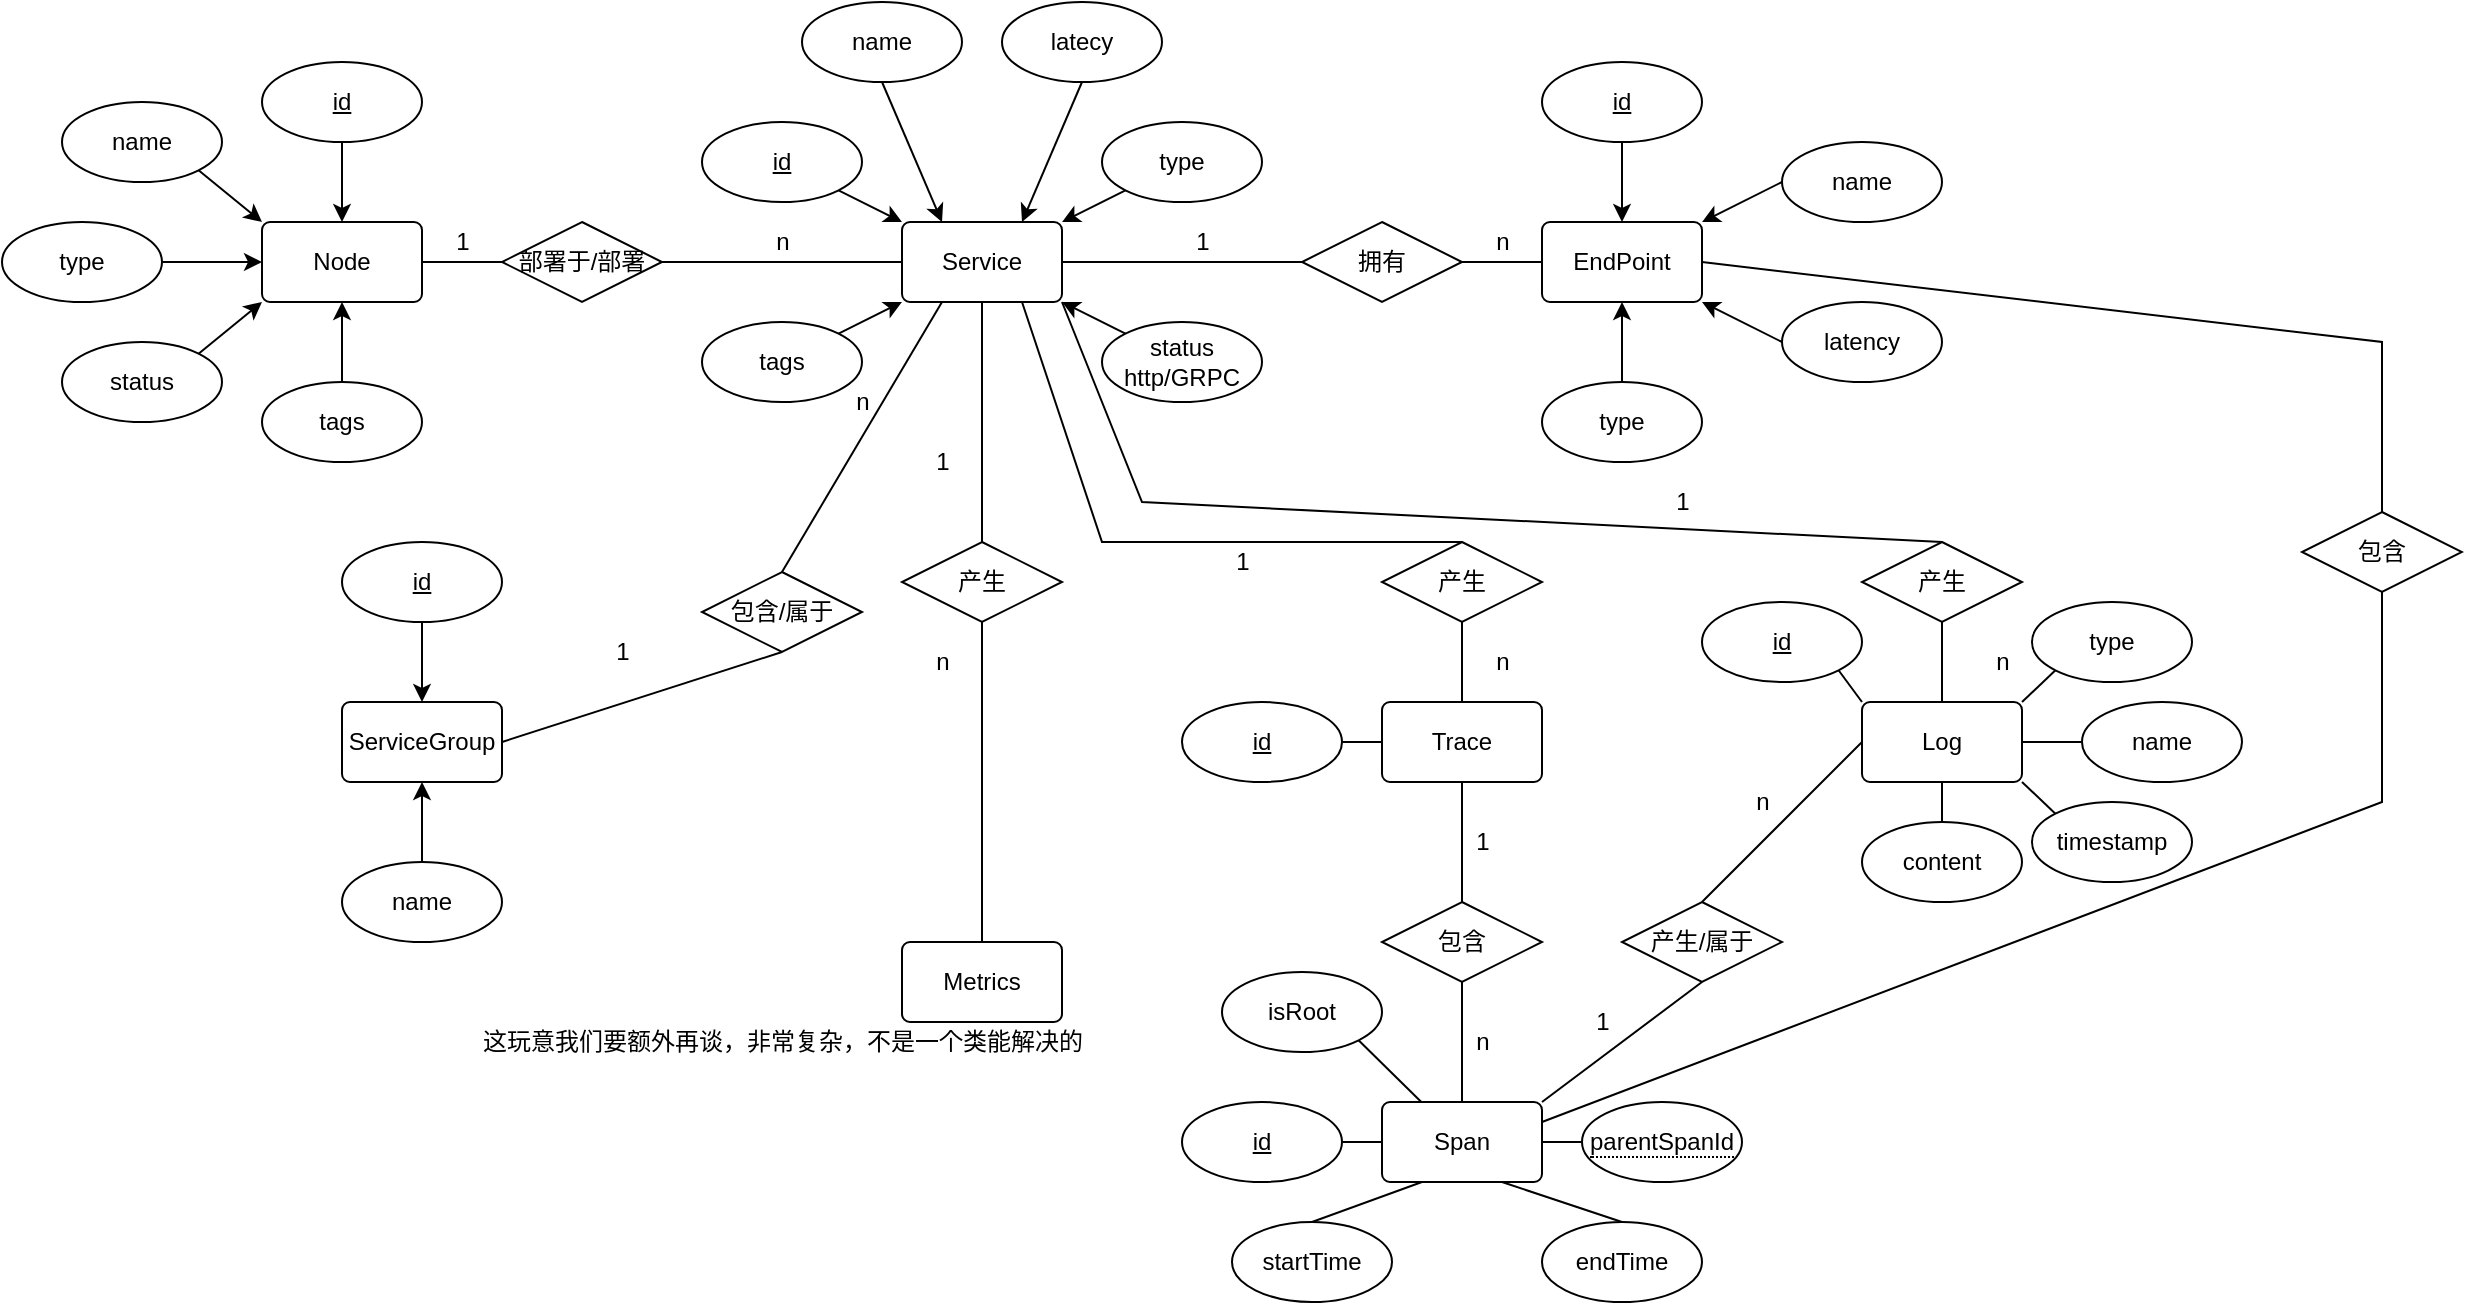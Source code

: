 <mxfile version="20.5.3" type="embed"><diagram id="23iRSUPoRavnBvh4doch" name="Page-1"><mxGraphModel dx="858" dy="489" grid="1" gridSize="10" guides="1" tooltips="1" connect="1" arrows="1" fold="1" page="1" pageScale="1" pageWidth="827" pageHeight="1169" math="0" shadow="0"><root><mxCell id="0"/><mxCell id="1" parent="0"/><mxCell id="6" value="Node" style="rounded=1;arcSize=10;whiteSpace=wrap;html=1;align=center;" parent="1" vertex="1"><mxGeometry x="160" y="120" width="80" height="40" as="geometry"/></mxCell><mxCell id="7" value="name" style="ellipse;whiteSpace=wrap;html=1;align=center;" parent="1" vertex="1"><mxGeometry x="60" y="60" width="80" height="40" as="geometry"/></mxCell><mxCell id="8" value="id" style="ellipse;whiteSpace=wrap;html=1;align=center;fontStyle=4;" parent="1" vertex="1"><mxGeometry x="160" y="40" width="80" height="40" as="geometry"/></mxCell><mxCell id="9" value="type" style="ellipse;whiteSpace=wrap;html=1;align=center;" parent="1" vertex="1"><mxGeometry x="30" y="120" width="80" height="40" as="geometry"/></mxCell><mxCell id="14" value="" style="edgeStyle=orthogonalEdgeStyle;rounded=0;orthogonalLoop=1;jettySize=auto;html=1;" parent="1" source="10" target="6" edge="1"><mxGeometry relative="1" as="geometry"/></mxCell><mxCell id="10" value="tags" style="ellipse;whiteSpace=wrap;html=1;align=center;" parent="1" vertex="1"><mxGeometry x="160" y="200" width="80" height="40" as="geometry"/></mxCell><mxCell id="11" value="" style="endArrow=classic;html=1;rounded=0;exitX=0.5;exitY=1;exitDx=0;exitDy=0;entryX=0.5;entryY=0;entryDx=0;entryDy=0;" parent="1" source="8" target="6" edge="1"><mxGeometry width="50" height="50" relative="1" as="geometry"><mxPoint x="420" y="240" as="sourcePoint"/><mxPoint x="470" y="190" as="targetPoint"/></mxGeometry></mxCell><mxCell id="12" value="" style="endArrow=classic;html=1;rounded=0;exitX=1;exitY=1;exitDx=0;exitDy=0;entryX=0;entryY=0;entryDx=0;entryDy=0;" parent="1" source="7" target="6" edge="1"><mxGeometry width="50" height="50" relative="1" as="geometry"><mxPoint x="140" y="150" as="sourcePoint"/><mxPoint x="190" y="100" as="targetPoint"/></mxGeometry></mxCell><mxCell id="13" value="" style="endArrow=classic;html=1;rounded=0;exitX=1;exitY=0.5;exitDx=0;exitDy=0;entryX=0;entryY=0.5;entryDx=0;entryDy=0;" parent="1" source="9" target="6" edge="1"><mxGeometry width="50" height="50" relative="1" as="geometry"><mxPoint x="320" y="220" as="sourcePoint"/><mxPoint x="370" y="170" as="targetPoint"/></mxGeometry></mxCell><mxCell id="15" value="Service" style="rounded=1;arcSize=10;whiteSpace=wrap;html=1;align=center;" parent="1" vertex="1"><mxGeometry x="480" y="120" width="80" height="40" as="geometry"/></mxCell><mxCell id="16" value="部署于/部署" style="shape=rhombus;perimeter=rhombusPerimeter;whiteSpace=wrap;html=1;align=center;" parent="1" vertex="1"><mxGeometry x="280" y="120" width="80" height="40" as="geometry"/></mxCell><mxCell id="21" value="" style="endArrow=none;html=1;rounded=0;exitX=1;exitY=0.5;exitDx=0;exitDy=0;entryX=0;entryY=0.5;entryDx=0;entryDy=0;" parent="1" source="6" target="16" edge="1"><mxGeometry width="50" height="50" relative="1" as="geometry"><mxPoint x="290" y="300" as="sourcePoint"/><mxPoint x="340" y="250" as="targetPoint"/></mxGeometry></mxCell><mxCell id="22" value="" style="endArrow=none;html=1;rounded=0;exitX=1;exitY=0.5;exitDx=0;exitDy=0;entryX=0;entryY=0.5;entryDx=0;entryDy=0;" parent="1" source="16" target="15" edge="1"><mxGeometry width="50" height="50" relative="1" as="geometry"><mxPoint x="570" y="110" as="sourcePoint"/><mxPoint x="620" y="60" as="targetPoint"/></mxGeometry></mxCell><mxCell id="23" value="id" style="ellipse;whiteSpace=wrap;html=1;align=center;fontStyle=4;" parent="1" vertex="1"><mxGeometry x="380" y="70" width="80" height="40" as="geometry"/></mxCell><mxCell id="26" value="name" style="ellipse;whiteSpace=wrap;html=1;align=center;" parent="1" vertex="1"><mxGeometry x="430" y="10" width="80" height="40" as="geometry"/></mxCell><mxCell id="28" value="status&lt;br&gt;http/GRPC" style="ellipse;whiteSpace=wrap;html=1;align=center;" parent="1" vertex="1"><mxGeometry x="580" y="170" width="80" height="40" as="geometry"/></mxCell><mxCell id="29" value="tags" style="ellipse;whiteSpace=wrap;html=1;align=center;" parent="1" vertex="1"><mxGeometry x="380" y="170" width="80" height="40" as="geometry"/></mxCell><mxCell id="31" value="status" style="ellipse;whiteSpace=wrap;html=1;align=center;" parent="1" vertex="1"><mxGeometry x="60" y="180" width="80" height="40" as="geometry"/></mxCell><mxCell id="32" value="" style="endArrow=classic;html=1;rounded=0;exitX=1;exitY=0;exitDx=0;exitDy=0;entryX=0;entryY=1;entryDx=0;entryDy=0;" parent="1" source="31" target="6" edge="1"><mxGeometry width="50" height="50" relative="1" as="geometry"><mxPoint x="420" y="240" as="sourcePoint"/><mxPoint x="470" y="190" as="targetPoint"/></mxGeometry></mxCell><mxCell id="33" value="type" style="ellipse;whiteSpace=wrap;html=1;align=center;" parent="1" vertex="1"><mxGeometry x="580" y="70" width="80" height="40" as="geometry"/></mxCell><mxCell id="36" value="" style="endArrow=classic;html=1;rounded=0;exitX=1;exitY=1;exitDx=0;exitDy=0;entryX=0;entryY=0;entryDx=0;entryDy=0;" parent="1" source="23" target="15" edge="1"><mxGeometry width="50" height="50" relative="1" as="geometry"><mxPoint x="450" y="150" as="sourcePoint"/><mxPoint x="500" y="100" as="targetPoint"/></mxGeometry></mxCell><mxCell id="37" value="" style="endArrow=classic;html=1;rounded=0;exitX=1;exitY=0;exitDx=0;exitDy=0;entryX=0;entryY=1;entryDx=0;entryDy=0;" parent="1" source="29" target="15" edge="1"><mxGeometry width="50" height="50" relative="1" as="geometry"><mxPoint x="490" y="240" as="sourcePoint"/><mxPoint x="540" y="190" as="targetPoint"/></mxGeometry></mxCell><mxCell id="39" value="" style="endArrow=classic;html=1;rounded=0;exitX=0;exitY=1;exitDx=0;exitDy=0;entryX=1;entryY=0;entryDx=0;entryDy=0;" parent="1" source="33" target="15" edge="1"><mxGeometry width="50" height="50" relative="1" as="geometry"><mxPoint x="670" y="100" as="sourcePoint"/><mxPoint x="720" y="50" as="targetPoint"/></mxGeometry></mxCell><mxCell id="40" value="" style="endArrow=classic;html=1;rounded=0;exitX=0;exitY=0;exitDx=0;exitDy=0;entryX=1;entryY=1;entryDx=0;entryDy=0;" parent="1" source="28" target="15" edge="1"><mxGeometry width="50" height="50" relative="1" as="geometry"><mxPoint x="730" y="210" as="sourcePoint"/><mxPoint x="780" y="160" as="targetPoint"/></mxGeometry></mxCell><mxCell id="42" value="EndPoint" style="rounded=1;arcSize=10;whiteSpace=wrap;html=1;align=center;" parent="1" vertex="1"><mxGeometry x="800" y="120" width="80" height="40" as="geometry"/></mxCell><mxCell id="44" value="拥有" style="shape=rhombus;perimeter=rhombusPerimeter;whiteSpace=wrap;html=1;align=center;" parent="1" vertex="1"><mxGeometry x="680" y="120" width="80" height="40" as="geometry"/></mxCell><mxCell id="45" value="" style="endArrow=none;html=1;rounded=0;exitX=1;exitY=0.5;exitDx=0;exitDy=0;entryX=0;entryY=0.5;entryDx=0;entryDy=0;" parent="1" source="15" target="44" edge="1"><mxGeometry width="50" height="50" relative="1" as="geometry"><mxPoint x="610" y="160" as="sourcePoint"/><mxPoint x="660" y="110" as="targetPoint"/></mxGeometry></mxCell><mxCell id="46" value="" style="endArrow=none;html=1;rounded=0;exitX=1;exitY=0.5;exitDx=0;exitDy=0;entryX=0;entryY=0.5;entryDx=0;entryDy=0;" parent="1" source="44" target="42" edge="1"><mxGeometry width="50" height="50" relative="1" as="geometry"><mxPoint x="770" y="79" as="sourcePoint"/><mxPoint x="890" y="79" as="targetPoint"/></mxGeometry></mxCell><mxCell id="58" value="" style="edgeStyle=orthogonalEdgeStyle;rounded=0;orthogonalLoop=1;jettySize=auto;html=1;" parent="1" source="47" target="42" edge="1"><mxGeometry relative="1" as="geometry"/></mxCell><mxCell id="47" value="id" style="ellipse;whiteSpace=wrap;html=1;align=center;fontStyle=4;" parent="1" vertex="1"><mxGeometry x="800" y="40" width="80" height="40" as="geometry"/></mxCell><mxCell id="50" value="name" style="ellipse;whiteSpace=wrap;html=1;align=center;" parent="1" vertex="1"><mxGeometry x="920" y="80" width="80" height="40" as="geometry"/></mxCell><mxCell id="59" value="" style="edgeStyle=orthogonalEdgeStyle;rounded=0;orthogonalLoop=1;jettySize=auto;html=1;" parent="1" source="51" target="42" edge="1"><mxGeometry relative="1" as="geometry"/></mxCell><mxCell id="51" value="type" style="ellipse;whiteSpace=wrap;html=1;align=center;" parent="1" vertex="1"><mxGeometry x="800" y="200" width="80" height="40" as="geometry"/></mxCell><mxCell id="53" value="latency" style="ellipse;whiteSpace=wrap;html=1;align=center;" parent="1" vertex="1"><mxGeometry x="920" y="160" width="80" height="40" as="geometry"/></mxCell><mxCell id="54" value="1" style="text;html=1;align=center;verticalAlign=middle;resizable=0;points=[];autosize=1;strokeColor=none;fillColor=none;" parent="1" vertex="1"><mxGeometry x="245" y="115" width="30" height="30" as="geometry"/></mxCell><mxCell id="55" value="n" style="text;html=1;align=center;verticalAlign=middle;resizable=0;points=[];autosize=1;strokeColor=none;fillColor=none;" parent="1" vertex="1"><mxGeometry x="405" y="115" width="30" height="30" as="geometry"/></mxCell><mxCell id="56" value="1" style="text;html=1;align=center;verticalAlign=middle;resizable=0;points=[];autosize=1;strokeColor=none;fillColor=none;" parent="1" vertex="1"><mxGeometry x="615" y="115" width="30" height="30" as="geometry"/></mxCell><mxCell id="57" value="n" style="text;html=1;align=center;verticalAlign=middle;resizable=0;points=[];autosize=1;strokeColor=none;fillColor=none;" parent="1" vertex="1"><mxGeometry x="765" y="115" width="30" height="30" as="geometry"/></mxCell><mxCell id="60" value="" style="endArrow=classic;html=1;rounded=0;exitX=0;exitY=0.5;exitDx=0;exitDy=0;entryX=1;entryY=1;entryDx=0;entryDy=0;" parent="1" source="53" target="42" edge="1"><mxGeometry width="50" height="50" relative="1" as="geometry"><mxPoint x="920" y="320" as="sourcePoint"/><mxPoint x="970" y="270" as="targetPoint"/></mxGeometry></mxCell><mxCell id="61" value="" style="endArrow=classic;html=1;rounded=0;exitX=0;exitY=0.5;exitDx=0;exitDy=0;entryX=1;entryY=0;entryDx=0;entryDy=0;" parent="1" source="50" target="42" edge="1"><mxGeometry width="50" height="50" relative="1" as="geometry"><mxPoint x="920" y="90" as="sourcePoint"/><mxPoint x="970" y="40" as="targetPoint"/></mxGeometry></mxCell><mxCell id="62" value="latecy" style="ellipse;whiteSpace=wrap;html=1;align=center;" parent="1" vertex="1"><mxGeometry x="530" y="10" width="80" height="40" as="geometry"/></mxCell><mxCell id="63" value="" style="endArrow=classic;html=1;rounded=0;exitX=0.5;exitY=1;exitDx=0;exitDy=0;entryX=0.25;entryY=0;entryDx=0;entryDy=0;" parent="1" source="26" target="15" edge="1"><mxGeometry width="50" height="50" relative="1" as="geometry"><mxPoint x="470" y="100" as="sourcePoint"/><mxPoint x="520" y="50" as="targetPoint"/></mxGeometry></mxCell><mxCell id="64" value="" style="endArrow=classic;html=1;rounded=0;exitX=0.5;exitY=1;exitDx=0;exitDy=0;entryX=0.75;entryY=0;entryDx=0;entryDy=0;" parent="1" source="62" target="15" edge="1"><mxGeometry width="50" height="50" relative="1" as="geometry"><mxPoint x="660" y="60" as="sourcePoint"/><mxPoint x="710" y="10" as="targetPoint"/></mxGeometry></mxCell><mxCell id="66" value="ServiceGroup" style="rounded=1;arcSize=10;whiteSpace=wrap;html=1;align=center;" parent="1" vertex="1"><mxGeometry x="200" y="360" width="80" height="40" as="geometry"/></mxCell><mxCell id="67" value="包含/属于" style="shape=rhombus;perimeter=rhombusPerimeter;whiteSpace=wrap;html=1;align=center;" parent="1" vertex="1"><mxGeometry x="380" y="295" width="80" height="40" as="geometry"/></mxCell><mxCell id="68" value="" style="endArrow=none;html=1;rounded=0;entryX=0.5;entryY=1;entryDx=0;entryDy=0;exitX=1;exitY=0.5;exitDx=0;exitDy=0;" parent="1" source="66" target="67" edge="1"><mxGeometry width="50" height="50" relative="1" as="geometry"><mxPoint x="280" y="370" as="sourcePoint"/><mxPoint x="330" y="320" as="targetPoint"/></mxGeometry></mxCell><mxCell id="70" value="" style="endArrow=none;html=1;rounded=0;entryX=0.25;entryY=1;entryDx=0;entryDy=0;exitX=0.5;exitY=0;exitDx=0;exitDy=0;" parent="1" source="67" target="15" edge="1"><mxGeometry width="50" height="50" relative="1" as="geometry"><mxPoint x="330" y="350" as="sourcePoint"/><mxPoint x="410" y="310" as="targetPoint"/></mxGeometry></mxCell><mxCell id="71" value="1" style="text;html=1;align=center;verticalAlign=middle;resizable=0;points=[];autosize=1;strokeColor=none;fillColor=none;" parent="1" vertex="1"><mxGeometry x="325" y="320" width="30" height="30" as="geometry"/></mxCell><mxCell id="72" value="n" style="text;html=1;align=center;verticalAlign=middle;resizable=0;points=[];autosize=1;strokeColor=none;fillColor=none;" parent="1" vertex="1"><mxGeometry x="445" y="195" width="30" height="30" as="geometry"/></mxCell><mxCell id="76" value="" style="edgeStyle=orthogonalEdgeStyle;rounded=0;orthogonalLoop=1;jettySize=auto;html=1;" parent="1" source="73" target="66" edge="1"><mxGeometry relative="1" as="geometry"/></mxCell><mxCell id="73" value="id" style="ellipse;whiteSpace=wrap;html=1;align=center;fontStyle=4;" parent="1" vertex="1"><mxGeometry x="200" y="280" width="80" height="40" as="geometry"/></mxCell><mxCell id="75" value="" style="edgeStyle=orthogonalEdgeStyle;rounded=0;orthogonalLoop=1;jettySize=auto;html=1;" parent="1" source="74" target="66" edge="1"><mxGeometry relative="1" as="geometry"/></mxCell><mxCell id="74" value="name" style="ellipse;whiteSpace=wrap;html=1;align=center;" parent="1" vertex="1"><mxGeometry x="200" y="440" width="80" height="40" as="geometry"/></mxCell><mxCell id="77" value="Metrics" style="rounded=1;arcSize=10;whiteSpace=wrap;html=1;align=center;" parent="1" vertex="1"><mxGeometry x="480" y="480" width="80" height="40" as="geometry"/></mxCell><mxCell id="78" value="Trace" style="rounded=1;arcSize=10;whiteSpace=wrap;html=1;align=center;" parent="1" vertex="1"><mxGeometry x="720" y="360" width="80" height="40" as="geometry"/></mxCell><mxCell id="79" value="Log" style="rounded=1;arcSize=10;whiteSpace=wrap;html=1;align=center;" vertex="1" parent="1"><mxGeometry x="960" y="360" width="80" height="40" as="geometry"/></mxCell><mxCell id="80" value="产生" style="shape=rhombus;perimeter=rhombusPerimeter;whiteSpace=wrap;html=1;align=center;" vertex="1" parent="1"><mxGeometry x="480" y="280" width="80" height="40" as="geometry"/></mxCell><mxCell id="81" value="产生" style="shape=rhombus;perimeter=rhombusPerimeter;whiteSpace=wrap;html=1;align=center;" vertex="1" parent="1"><mxGeometry x="720" y="280" width="80" height="40" as="geometry"/></mxCell><mxCell id="84" value="产生" style="shape=rhombus;perimeter=rhombusPerimeter;whiteSpace=wrap;html=1;align=center;" vertex="1" parent="1"><mxGeometry x="960" y="280" width="80" height="40" as="geometry"/></mxCell><mxCell id="85" value="" style="endArrow=none;html=1;rounded=0;exitX=0.5;exitY=0;exitDx=0;exitDy=0;entryX=0.5;entryY=1;entryDx=0;entryDy=0;" edge="1" parent="1" source="80" target="15"><mxGeometry width="50" height="50" relative="1" as="geometry"><mxPoint x="530" y="250" as="sourcePoint"/><mxPoint x="580" y="200" as="targetPoint"/></mxGeometry></mxCell><mxCell id="86" value="" style="endArrow=none;html=1;rounded=0;exitX=0.5;exitY=0;exitDx=0;exitDy=0;entryX=0.75;entryY=1;entryDx=0;entryDy=0;" edge="1" parent="1" source="81" target="15"><mxGeometry width="50" height="50" relative="1" as="geometry"><mxPoint x="530" y="290" as="sourcePoint"/><mxPoint x="530" y="170" as="targetPoint"/><Array as="points"><mxPoint x="580" y="280"/></Array></mxGeometry></mxCell><mxCell id="87" value="" style="endArrow=none;html=1;rounded=0;exitX=0.5;exitY=0;exitDx=0;exitDy=0;entryX=1;entryY=1;entryDx=0;entryDy=0;" edge="1" parent="1" source="84" target="15"><mxGeometry width="50" height="50" relative="1" as="geometry"><mxPoint x="540" y="300" as="sourcePoint"/><mxPoint x="540" y="180" as="targetPoint"/><Array as="points"><mxPoint x="600" y="260"/></Array></mxGeometry></mxCell><mxCell id="88" value="" style="endArrow=none;html=1;rounded=0;exitX=0.5;exitY=1;exitDx=0;exitDy=0;entryX=0.5;entryY=0;entryDx=0;entryDy=0;" edge="1" parent="1" source="80" target="77"><mxGeometry width="50" height="50" relative="1" as="geometry"><mxPoint x="600" y="370" as="sourcePoint"/><mxPoint x="650" y="320" as="targetPoint"/></mxGeometry></mxCell><mxCell id="89" value="" style="endArrow=none;html=1;rounded=0;exitX=0.5;exitY=1;exitDx=0;exitDy=0;entryX=0.5;entryY=0;entryDx=0;entryDy=0;" edge="1" parent="1" source="84" target="79"><mxGeometry width="50" height="50" relative="1" as="geometry"><mxPoint x="530" y="330" as="sourcePoint"/><mxPoint x="530" y="370" as="targetPoint"/></mxGeometry></mxCell><mxCell id="90" value="" style="endArrow=none;html=1;rounded=0;exitX=0.5;exitY=1;exitDx=0;exitDy=0;entryX=0.5;entryY=0;entryDx=0;entryDy=0;" edge="1" parent="1" source="81" target="78"><mxGeometry width="50" height="50" relative="1" as="geometry"><mxPoint x="540" y="340" as="sourcePoint"/><mxPoint x="540" y="380" as="targetPoint"/></mxGeometry></mxCell><mxCell id="91" value="1" style="text;html=1;align=center;verticalAlign=middle;resizable=0;points=[];autosize=1;strokeColor=none;fillColor=none;" vertex="1" parent="1"><mxGeometry x="485" y="225" width="30" height="30" as="geometry"/></mxCell><mxCell id="92" value="n" style="text;html=1;align=center;verticalAlign=middle;resizable=0;points=[];autosize=1;strokeColor=none;fillColor=none;" vertex="1" parent="1"><mxGeometry x="485" y="325" width="30" height="30" as="geometry"/></mxCell><mxCell id="93" value="1" style="text;html=1;align=center;verticalAlign=middle;resizable=0;points=[];autosize=1;strokeColor=none;fillColor=none;" vertex="1" parent="1"><mxGeometry x="635" y="275" width="30" height="30" as="geometry"/></mxCell><mxCell id="94" value="1" style="text;html=1;align=center;verticalAlign=middle;resizable=0;points=[];autosize=1;strokeColor=none;fillColor=none;" vertex="1" parent="1"><mxGeometry x="855" y="245" width="30" height="30" as="geometry"/></mxCell><mxCell id="95" value="n" style="text;html=1;align=center;verticalAlign=middle;resizable=0;points=[];autosize=1;strokeColor=none;fillColor=none;" vertex="1" parent="1"><mxGeometry x="765" y="325" width="30" height="30" as="geometry"/></mxCell><mxCell id="96" value="n" style="text;html=1;align=center;verticalAlign=middle;resizable=0;points=[];autosize=1;strokeColor=none;fillColor=none;labelBackgroundColor=#ffffff;" vertex="1" parent="1"><mxGeometry x="1015" y="325" width="30" height="30" as="geometry"/></mxCell><mxCell id="100" value="id" style="ellipse;whiteSpace=wrap;html=1;align=center;fontStyle=4;" vertex="1" parent="1"><mxGeometry x="620" y="360" width="80" height="40" as="geometry"/></mxCell><mxCell id="102" value="id" style="ellipse;whiteSpace=wrap;html=1;align=center;fontStyle=4;" vertex="1" parent="1"><mxGeometry x="880" y="310" width="80" height="40" as="geometry"/></mxCell><mxCell id="103" value="name" style="ellipse;whiteSpace=wrap;html=1;align=center;" vertex="1" parent="1"><mxGeometry x="1070" y="360" width="80" height="40" as="geometry"/></mxCell><mxCell id="104" value="content" style="ellipse;whiteSpace=wrap;html=1;align=center;" vertex="1" parent="1"><mxGeometry x="960" y="420" width="80" height="40" as="geometry"/></mxCell><mxCell id="105" value="timestamp" style="ellipse;whiteSpace=wrap;html=1;align=center;" vertex="1" parent="1"><mxGeometry x="1045" y="410" width="80" height="40" as="geometry"/></mxCell><mxCell id="107" value="type" style="ellipse;whiteSpace=wrap;html=1;align=center;" vertex="1" parent="1"><mxGeometry x="1045" y="310" width="80" height="40" as="geometry"/></mxCell><mxCell id="109" value="" style="endArrow=none;html=1;rounded=0;exitX=1;exitY=0;exitDx=0;exitDy=0;entryX=0;entryY=1;entryDx=0;entryDy=0;" edge="1" parent="1" source="79" target="107"><mxGeometry width="50" height="50" relative="1" as="geometry"><mxPoint x="1200" y="380" as="sourcePoint"/><mxPoint x="1250" y="330" as="targetPoint"/></mxGeometry></mxCell><mxCell id="110" value="" style="endArrow=none;html=1;rounded=0;exitX=1;exitY=0.5;exitDx=0;exitDy=0;entryX=0;entryY=0.5;entryDx=0;entryDy=0;" edge="1" parent="1" source="79" target="103"><mxGeometry width="50" height="50" relative="1" as="geometry"><mxPoint x="1240" y="390" as="sourcePoint"/><mxPoint x="1290" y="340" as="targetPoint"/></mxGeometry></mxCell><mxCell id="111" value="" style="endArrow=none;html=1;rounded=0;exitX=1;exitY=1;exitDx=0;exitDy=0;entryX=0;entryY=0;entryDx=0;entryDy=0;" edge="1" parent="1" source="102" target="79"><mxGeometry width="50" height="50" relative="1" as="geometry"><mxPoint x="1260" y="420" as="sourcePoint"/><mxPoint x="1310" y="370" as="targetPoint"/></mxGeometry></mxCell><mxCell id="112" value="" style="endArrow=none;html=1;rounded=0;exitX=1;exitY=1;exitDx=0;exitDy=0;entryX=0;entryY=0;entryDx=0;entryDy=0;" edge="1" parent="1" source="79" target="105"><mxGeometry width="50" height="50" relative="1" as="geometry"><mxPoint x="1130" y="470" as="sourcePoint"/><mxPoint x="1180" y="420" as="targetPoint"/></mxGeometry></mxCell><mxCell id="113" value="" style="endArrow=none;html=1;rounded=0;exitX=0.5;exitY=1;exitDx=0;exitDy=0;entryX=0.5;entryY=0;entryDx=0;entryDy=0;" edge="1" parent="1" source="79" target="104"><mxGeometry width="50" height="50" relative="1" as="geometry"><mxPoint x="1120" y="530" as="sourcePoint"/><mxPoint x="1170" y="480" as="targetPoint"/></mxGeometry></mxCell><mxCell id="121" value="Span" style="rounded=1;arcSize=10;whiteSpace=wrap;html=1;align=center;" vertex="1" parent="1"><mxGeometry x="720" y="560" width="80" height="40" as="geometry"/></mxCell><mxCell id="122" value="包含" style="shape=rhombus;perimeter=rhombusPerimeter;whiteSpace=wrap;html=1;align=center;" vertex="1" parent="1"><mxGeometry x="720" y="460" width="80" height="40" as="geometry"/></mxCell><mxCell id="123" value="" style="endArrow=none;html=1;rounded=0;entryX=0.5;entryY=1;entryDx=0;entryDy=0;exitX=0.5;exitY=0;exitDx=0;exitDy=0;" edge="1" parent="1" source="122" target="78"><mxGeometry width="50" height="50" relative="1" as="geometry"><mxPoint x="740" y="450" as="sourcePoint"/><mxPoint x="790" y="400" as="targetPoint"/></mxGeometry></mxCell><mxCell id="124" value="" style="endArrow=none;html=1;rounded=0;entryX=0.5;entryY=1;entryDx=0;entryDy=0;exitX=0.5;exitY=0;exitDx=0;exitDy=0;" edge="1" parent="1" source="121" target="122"><mxGeometry width="50" height="50" relative="1" as="geometry"><mxPoint x="910" y="580" as="sourcePoint"/><mxPoint x="960" y="530" as="targetPoint"/></mxGeometry></mxCell><mxCell id="126" value="id" style="ellipse;whiteSpace=wrap;html=1;align=center;fontStyle=4;" vertex="1" parent="1"><mxGeometry x="620" y="560" width="80" height="40" as="geometry"/></mxCell><mxCell id="127" value="&lt;span style=&quot;border-bottom: 1px dotted&quot;&gt;parentSpanId&lt;/span&gt;" style="ellipse;whiteSpace=wrap;html=1;align=center;labelBackgroundColor=#ffffff;" vertex="1" parent="1"><mxGeometry x="820" y="560" width="80" height="40" as="geometry"/></mxCell><mxCell id="128" value="" style="endArrow=none;html=1;rounded=0;exitX=1;exitY=0.5;exitDx=0;exitDy=0;entryX=0;entryY=0.5;entryDx=0;entryDy=0;" edge="1" parent="1" source="126" target="121"><mxGeometry width="50" height="50" relative="1" as="geometry"><mxPoint x="700" y="670" as="sourcePoint"/><mxPoint x="750" y="620" as="targetPoint"/></mxGeometry></mxCell><mxCell id="129" value="" style="endArrow=none;html=1;rounded=0;exitX=0;exitY=0.5;exitDx=0;exitDy=0;entryX=1;entryY=0.5;entryDx=0;entryDy=0;" edge="1" parent="1" source="127" target="121"><mxGeometry width="50" height="50" relative="1" as="geometry"><mxPoint x="710" y="590" as="sourcePoint"/><mxPoint x="730" y="590" as="targetPoint"/></mxGeometry></mxCell><mxCell id="130" value="1" style="text;html=1;align=center;verticalAlign=middle;resizable=0;points=[];autosize=1;strokeColor=none;fillColor=none;" vertex="1" parent="1"><mxGeometry x="755" y="415" width="30" height="30" as="geometry"/></mxCell><mxCell id="131" value="n" style="text;html=1;align=center;verticalAlign=middle;resizable=0;points=[];autosize=1;strokeColor=none;fillColor=none;" vertex="1" parent="1"><mxGeometry x="755" y="515" width="30" height="30" as="geometry"/></mxCell><mxCell id="132" value="" style="endArrow=none;html=1;rounded=0;exitX=1;exitY=0.5;exitDx=0;exitDy=0;entryX=0;entryY=0.5;entryDx=0;entryDy=0;" edge="1" parent="1" source="100" target="78"><mxGeometry width="50" height="50" relative="1" as="geometry"><mxPoint x="820" y="500" as="sourcePoint"/><mxPoint x="870" y="450" as="targetPoint"/></mxGeometry></mxCell><mxCell id="133" value="产生/属于" style="shape=rhombus;perimeter=rhombusPerimeter;whiteSpace=wrap;html=1;align=center;" vertex="1" parent="1"><mxGeometry x="840" y="460" width="80" height="40" as="geometry"/></mxCell><mxCell id="134" value="" style="endArrow=none;html=1;rounded=0;exitX=1;exitY=0;exitDx=0;exitDy=0;entryX=0.5;entryY=1;entryDx=0;entryDy=0;" edge="1" parent="1" source="121" target="133"><mxGeometry width="50" height="50" relative="1" as="geometry"><mxPoint x="1070" y="620" as="sourcePoint"/><mxPoint x="1120" y="570" as="targetPoint"/></mxGeometry></mxCell><mxCell id="135" value="" style="endArrow=none;html=1;rounded=0;exitX=0.5;exitY=0;exitDx=0;exitDy=0;entryX=0;entryY=0.5;entryDx=0;entryDy=0;" edge="1" parent="1" source="133" target="79"><mxGeometry width="50" height="50" relative="1" as="geometry"><mxPoint x="1170" y="650" as="sourcePoint"/><mxPoint x="1220" y="600" as="targetPoint"/></mxGeometry></mxCell><mxCell id="136" value="1" style="text;html=1;align=center;verticalAlign=middle;resizable=0;points=[];autosize=1;strokeColor=none;fillColor=none;" vertex="1" parent="1"><mxGeometry x="815" y="505" width="30" height="30" as="geometry"/></mxCell><mxCell id="137" value="n" style="text;html=1;align=center;verticalAlign=middle;resizable=0;points=[];autosize=1;strokeColor=none;fillColor=none;" vertex="1" parent="1"><mxGeometry x="895" y="395" width="30" height="30" as="geometry"/></mxCell><mxCell id="141" value="startTime" style="ellipse;whiteSpace=wrap;html=1;align=center;" vertex="1" parent="1"><mxGeometry x="645" y="620" width="80" height="40" as="geometry"/></mxCell><mxCell id="142" value="endTime" style="ellipse;whiteSpace=wrap;html=1;align=center;" vertex="1" parent="1"><mxGeometry x="800" y="620" width="80" height="40" as="geometry"/></mxCell><mxCell id="143" value="" style="endArrow=none;html=1;rounded=0;exitX=0.5;exitY=0;exitDx=0;exitDy=0;entryX=0.25;entryY=1;entryDx=0;entryDy=0;" edge="1" parent="1" source="141" target="121"><mxGeometry width="50" height="50" relative="1" as="geometry"><mxPoint x="760" y="730" as="sourcePoint"/><mxPoint x="810" y="680" as="targetPoint"/></mxGeometry></mxCell><mxCell id="145" value="" style="endArrow=none;html=1;rounded=0;exitX=0.5;exitY=0;exitDx=0;exitDy=0;entryX=0.75;entryY=1;entryDx=0;entryDy=0;" edge="1" parent="1" source="142" target="121"><mxGeometry width="50" height="50" relative="1" as="geometry"><mxPoint x="710" y="630" as="sourcePoint"/><mxPoint x="750" y="610" as="targetPoint"/></mxGeometry></mxCell><mxCell id="146" value="isRoot" style="ellipse;whiteSpace=wrap;html=1;align=center;" vertex="1" parent="1"><mxGeometry x="640" y="495" width="80" height="40" as="geometry"/></mxCell><mxCell id="147" value="" style="endArrow=none;html=1;rounded=0;exitX=1;exitY=1;exitDx=0;exitDy=0;" edge="1" parent="1" source="146" target="121"><mxGeometry width="50" height="50" relative="1" as="geometry"><mxPoint x="1090" y="640" as="sourcePoint"/><mxPoint x="1140" y="590" as="targetPoint"/></mxGeometry></mxCell><mxCell id="148" value="" style="endArrow=none;html=1;rounded=0;exitX=1;exitY=0.5;exitDx=0;exitDy=0;entryX=1;entryY=0.25;entryDx=0;entryDy=0;" edge="1" parent="1" source="42" target="121"><mxGeometry width="50" height="50" relative="1" as="geometry"><mxPoint x="1150" y="190" as="sourcePoint"/><mxPoint x="1200" y="140" as="targetPoint"/><Array as="points"><mxPoint x="1220" y="180"/><mxPoint x="1220" y="410"/></Array></mxGeometry></mxCell><mxCell id="149" value="包含" style="shape=rhombus;perimeter=rhombusPerimeter;whiteSpace=wrap;html=1;align=center;" vertex="1" parent="1"><mxGeometry x="1180" y="265" width="80" height="40" as="geometry"/></mxCell><mxCell id="150" value="这玩意我们要额外再谈，非常复杂，不是一个类能解决的" style="text;html=1;align=center;verticalAlign=middle;resizable=0;points=[];autosize=1;strokeColor=none;fillColor=none;" vertex="1" parent="1"><mxGeometry x="260" y="515" width="320" height="30" as="geometry"/></mxCell></root></mxGraphModel></diagram></mxfile>